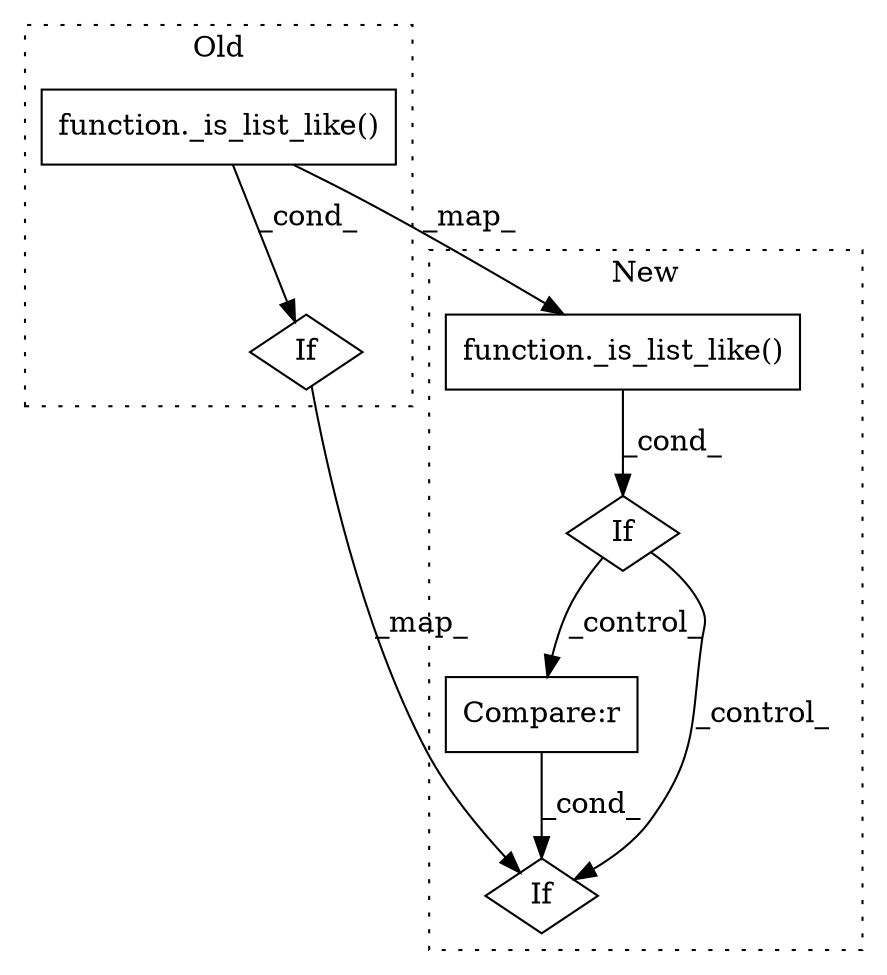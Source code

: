 digraph G {
subgraph cluster0 {
1 [label="function._is_list_like()" a="75" s="2794,2814" l="14,1" shape="box"];
6 [label="If" a="96" s="2794" l="0" shape="diamond"];
label = "Old";
style="dotted";
}
subgraph cluster1 {
2 [label="function._is_list_like()" a="75" s="2794,2814" l="14,1" shape="box"];
3 [label="If" a="96" s="2794" l="0" shape="diamond"];
4 [label="Compare:r" a="40" s="2923" l="15" shape="box"];
5 [label="If" a="96" s="2923" l="0" shape="diamond"];
label = "New";
style="dotted";
}
1 -> 2 [label="_map_"];
1 -> 6 [label="_cond_"];
2 -> 3 [label="_cond_"];
3 -> 5 [label="_control_"];
3 -> 4 [label="_control_"];
4 -> 5 [label="_cond_"];
6 -> 5 [label="_map_"];
}